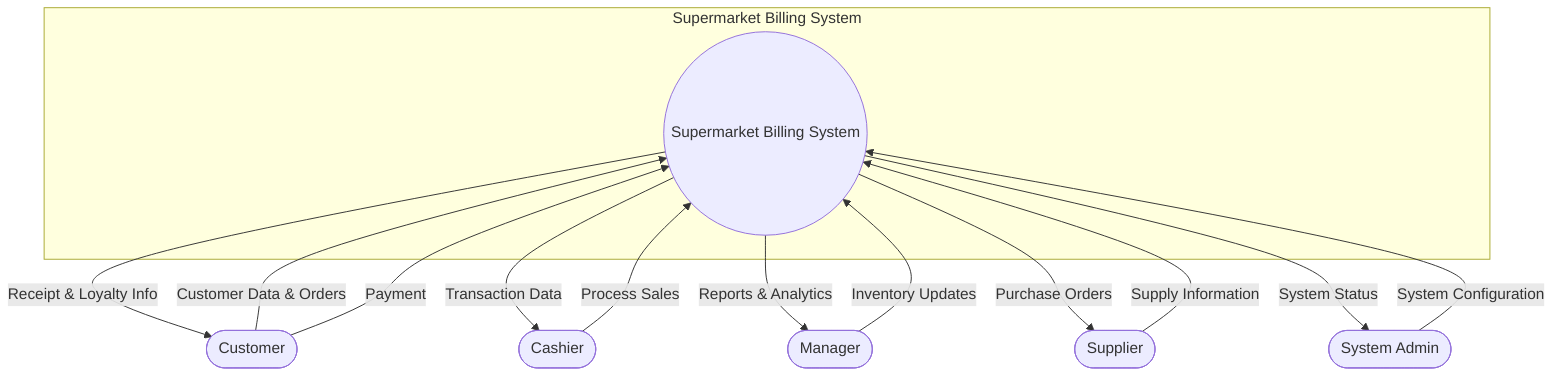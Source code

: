 flowchart TD
    subgraph Context[Supermarket Billing System]
        SYSTEM((Supermarket Billing System))
    end

    Customer([Customer])
    Cashier([Cashier])
    Manager([Manager])
    Supplier([Supplier])
    Admin([System Admin])

    Customer -->|Customer Data & Orders| SYSTEM
    Customer -->|Payment| SYSTEM
    SYSTEM -->|Receipt & Loyalty Info| Customer
    
    Cashier -->|Process Sales| SYSTEM
    SYSTEM -->|Transaction Data| Cashier
    
    Manager -->|Inventory Updates| SYSTEM
    SYSTEM -->|Reports & Analytics| Manager
    
    Supplier -->|Supply Information| SYSTEM
    SYSTEM -->|Purchase Orders| Supplier
    
    Admin -->|System Configuration| SYSTEM
    SYSTEM -->|System Status| Admin